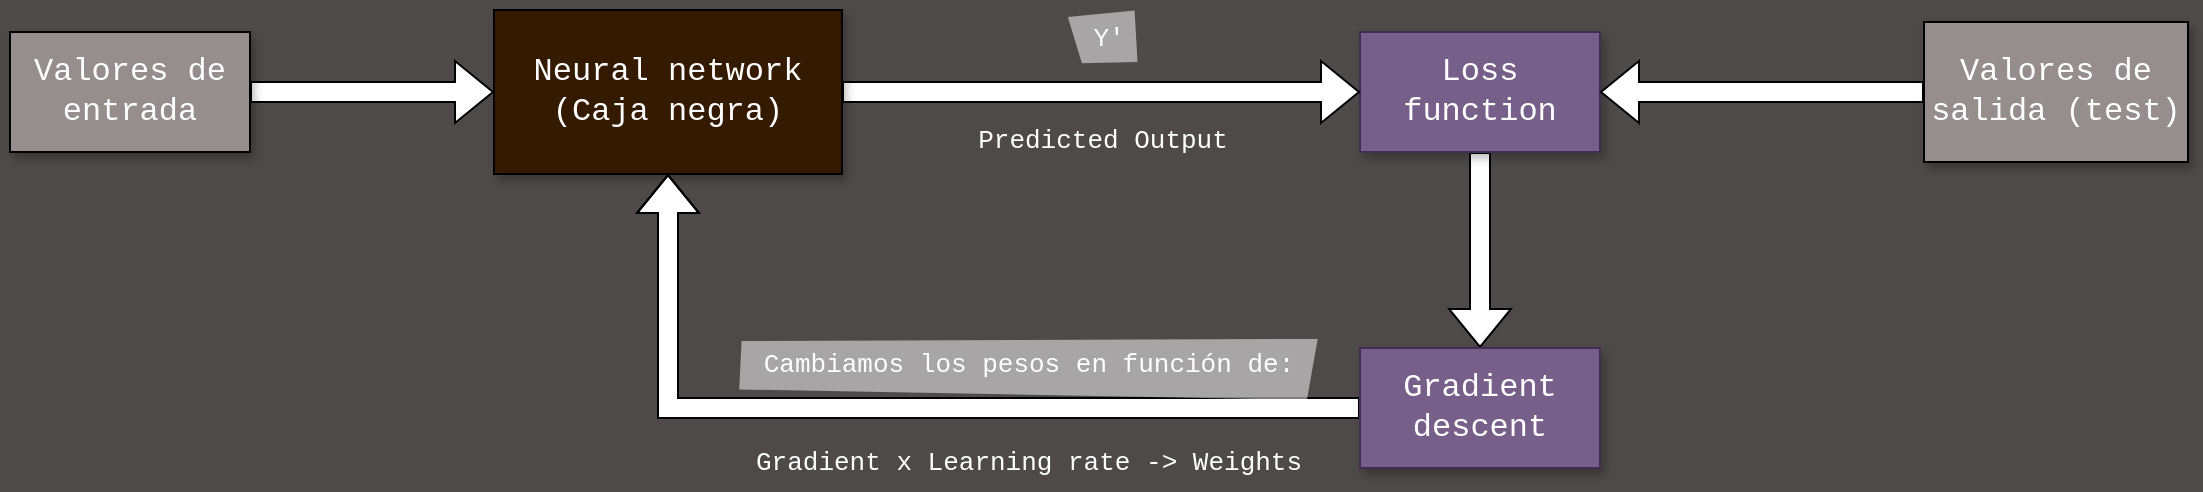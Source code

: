 <mxfile version="24.7.17">
  <diagram name="Página-1" id="Fud996iiMj-mqni2023u">
    <mxGraphModel dx="1137" dy="683" grid="0" gridSize="10" guides="1" tooltips="1" connect="1" arrows="1" fold="1" page="1" pageScale="1" pageWidth="1200" pageHeight="450" background="#4f4a4a" math="0" shadow="0">
      <root>
        <mxCell id="0" />
        <mxCell id="1" parent="0" />
        <mxCell id="DkEIHj4KLaDAcPWfQzlJ-18" style="edgeStyle=orthogonalEdgeStyle;shape=flexArrow;rounded=0;orthogonalLoop=1;jettySize=auto;html=1;exitX=1;exitY=0.5;exitDx=0;exitDy=0;strokeColor=default;align=center;verticalAlign=middle;fontFamily=Helvetica;fontSize=11;fontColor=default;labelBackgroundColor=default;endArrow=classic;fillColor=default;" edge="1" parent="1" source="DkEIHj4KLaDAcPWfQzlJ-1" target="DkEIHj4KLaDAcPWfQzlJ-4">
          <mxGeometry relative="1" as="geometry" />
        </mxCell>
        <mxCell id="DkEIHj4KLaDAcPWfQzlJ-1" value="&lt;font style=&quot;font-size: 16px;&quot; face=&quot;Courier New&quot; color=&quot;#ffffff&quot;&gt;Valores de entrada&lt;/font&gt;" style="rounded=0;whiteSpace=wrap;html=1;shadow=1;glass=0;fillColor=#968d8d;" vertex="1" parent="1">
          <mxGeometry x="34" y="129" width="120" height="60" as="geometry" />
        </mxCell>
        <mxCell id="DkEIHj4KLaDAcPWfQzlJ-17" style="edgeStyle=orthogonalEdgeStyle;shape=flexArrow;rounded=0;orthogonalLoop=1;jettySize=auto;html=1;exitX=0.5;exitY=1;exitDx=0;exitDy=0;entryX=0.5;entryY=0;entryDx=0;entryDy=0;strokeColor=default;align=center;verticalAlign=middle;fontFamily=Helvetica;fontSize=11;fontColor=default;labelBackgroundColor=default;endArrow=classic;fillColor=default;" edge="1" parent="1" source="DkEIHj4KLaDAcPWfQzlJ-2" target="DkEIHj4KLaDAcPWfQzlJ-7">
          <mxGeometry relative="1" as="geometry" />
        </mxCell>
        <mxCell id="DkEIHj4KLaDAcPWfQzlJ-2" value="&lt;font style=&quot;font-size: 16px;&quot; face=&quot;Courier New&quot; color=&quot;#ffffff&quot;&gt;Loss function&lt;/font&gt;" style="rounded=0;whiteSpace=wrap;html=1;shadow=1;glass=0;fillColor=#76608a;strokeColor=#432D57;fontColor=#ffffff;" vertex="1" parent="1">
          <mxGeometry x="709" y="129" width="120" height="60" as="geometry" />
        </mxCell>
        <mxCell id="DkEIHj4KLaDAcPWfQzlJ-16" style="edgeStyle=orthogonalEdgeStyle;shape=flexArrow;rounded=0;orthogonalLoop=1;jettySize=auto;html=1;entryX=0;entryY=0.5;entryDx=0;entryDy=0;strokeColor=default;align=center;verticalAlign=middle;fontFamily=Helvetica;fontSize=11;fontColor=default;labelBackgroundColor=default;endArrow=classic;fillColor=default;" edge="1" parent="1" source="DkEIHj4KLaDAcPWfQzlJ-4" target="DkEIHj4KLaDAcPWfQzlJ-2">
          <mxGeometry relative="1" as="geometry" />
        </mxCell>
        <mxCell id="DkEIHj4KLaDAcPWfQzlJ-4" value="&lt;font face=&quot;Courier New&quot; style=&quot;font-size: 16px;&quot; color=&quot;#ffffff&quot;&gt;Neural network (Caja negra)&lt;/font&gt;" style="rounded=0;whiteSpace=wrap;html=1;shadow=1;glass=0;fillColor=#331A00;" vertex="1" parent="1">
          <mxGeometry x="276" y="118" width="174" height="82" as="geometry" />
        </mxCell>
        <mxCell id="DkEIHj4KLaDAcPWfQzlJ-19" style="edgeStyle=orthogonalEdgeStyle;shape=flexArrow;rounded=0;orthogonalLoop=1;jettySize=auto;html=1;exitX=0;exitY=0.5;exitDx=0;exitDy=0;strokeColor=default;align=center;verticalAlign=middle;fontFamily=Helvetica;fontSize=11;fontColor=default;labelBackgroundColor=default;endArrow=classic;fillColor=default;entryX=0.5;entryY=1;entryDx=0;entryDy=0;" edge="1" parent="1" source="DkEIHj4KLaDAcPWfQzlJ-7" target="DkEIHj4KLaDAcPWfQzlJ-4">
          <mxGeometry relative="1" as="geometry">
            <mxPoint x="360" y="317" as="targetPoint" />
          </mxGeometry>
        </mxCell>
        <mxCell id="DkEIHj4KLaDAcPWfQzlJ-7" value="&lt;font style=&quot;font-size: 16px;&quot; face=&quot;Courier New&quot; color=&quot;#ffffff&quot;&gt;Gradient descent&lt;/font&gt;" style="rounded=0;whiteSpace=wrap;html=1;shadow=1;glass=0;fillColor=#76608a;strokeColor=#432D57;fontColor=#ffffff;" vertex="1" parent="1">
          <mxGeometry x="709" y="287" width="120" height="60" as="geometry" />
        </mxCell>
        <mxCell id="DkEIHj4KLaDAcPWfQzlJ-15" style="edgeStyle=orthogonalEdgeStyle;shape=flexArrow;rounded=0;orthogonalLoop=1;jettySize=auto;html=1;exitX=0;exitY=0.5;exitDx=0;exitDy=0;entryX=1;entryY=0.5;entryDx=0;entryDy=0;strokeColor=default;align=center;verticalAlign=middle;fontFamily=Helvetica;fontSize=11;fontColor=default;labelBackgroundColor=default;endArrow=classic;fillColor=default;" edge="1" parent="1" source="DkEIHj4KLaDAcPWfQzlJ-14" target="DkEIHj4KLaDAcPWfQzlJ-2">
          <mxGeometry relative="1" as="geometry" />
        </mxCell>
        <mxCell id="DkEIHj4KLaDAcPWfQzlJ-14" value="&lt;font style=&quot;font-size: 16px;&quot; face=&quot;Courier New&quot; color=&quot;#ffffff&quot;&gt;Valores de salida (test)&lt;/font&gt;" style="rounded=0;whiteSpace=wrap;html=1;shadow=1;glass=0;fillColor=#968d8d;" vertex="1" parent="1">
          <mxGeometry x="991" y="124" width="132" height="70" as="geometry" />
        </mxCell>
        <mxCell id="DkEIHj4KLaDAcPWfQzlJ-20" value="&lt;font face=&quot;Courier New&quot; style=&quot;font-size: 13px;&quot;&gt;Cambiamos los pesos en función de:&lt;/font&gt;" style="text;html=1;align=center;verticalAlign=middle;resizable=0;points=[];autosize=1;fontFamily=Helvetica;fontSize=11;labelBackgroundColor=none;dashed=1;fillColor=default;fontColor=#FFFFFF;shadow=0;glass=0;sketch=1;curveFitting=1;jiggle=2;opacity=50;strokeWidth=4;" vertex="1" parent="1">
          <mxGeometry x="401" y="281" width="283" height="28" as="geometry" />
        </mxCell>
        <mxCell id="DkEIHj4KLaDAcPWfQzlJ-21" value="&lt;font face=&quot;Courier New&quot; style=&quot;font-size: 13px;&quot;&gt;Gradient x Learning rate -&amp;gt; Weights&lt;/font&gt;" style="text;html=1;align=center;verticalAlign=middle;resizable=0;points=[];autosize=1;fontFamily=Helvetica;fontSize=11;labelBackgroundColor=none;dashed=1;fillColor=none;fontColor=#FFFFFF;shadow=0;glass=0;opacity=50;strokeWidth=4;sketch=1;curveFitting=1;jiggle=2;" vertex="1" parent="1">
          <mxGeometry x="397" y="330" width="291" height="28" as="geometry" />
        </mxCell>
        <mxCell id="DkEIHj4KLaDAcPWfQzlJ-22" value="&lt;font face=&quot;Courier New&quot; style=&quot;font-size: 13px;&quot;&gt;Y&#39;&lt;/font&gt;" style="text;html=1;align=center;verticalAlign=middle;resizable=0;points=[];autosize=1;fontFamily=Helvetica;fontSize=11;labelBackgroundColor=none;dashed=1;fillColor=default;fontColor=#FFFFFF;shadow=0;glass=0;sketch=1;curveFitting=1;jiggle=2;opacity=50;strokeWidth=4;" vertex="1" parent="1">
          <mxGeometry x="566" y="118" width="34" height="28" as="geometry" />
        </mxCell>
        <mxCell id="DkEIHj4KLaDAcPWfQzlJ-23" value="&lt;font face=&quot;Courier New&quot; style=&quot;font-size: 13px;&quot;&gt;Predicted Output&lt;/font&gt;" style="text;html=1;align=center;verticalAlign=middle;resizable=0;points=[];autosize=1;fontFamily=Helvetica;fontSize=11;labelBackgroundColor=none;dashed=1;fillColor=none;fontColor=#FFFFFF;shadow=0;glass=0;opacity=50;strokeWidth=4;sketch=1;curveFitting=1;jiggle=2;" vertex="1" parent="1">
          <mxGeometry x="508" y="169" width="143" height="28" as="geometry" />
        </mxCell>
      </root>
    </mxGraphModel>
  </diagram>
</mxfile>
